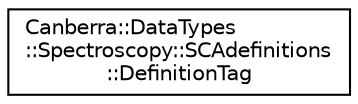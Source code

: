 digraph "Graphical Class Hierarchy"
{
  edge [fontname="Helvetica",fontsize="10",labelfontname="Helvetica",labelfontsize="10"];
  node [fontname="Helvetica",fontsize="10",shape=record];
  rankdir="LR";
  Node0 [label="Canberra::DataTypes\l::Spectroscopy::SCAdefinitions\l::DefinitionTag",height=0.2,width=0.4,color="black", fillcolor="white", style="filled",URL="$da/dba/class_canberra_1_1_data_types_1_1_spectroscopy_1_1_s_c_adefinitions.html#de/d00/struct_canberra_1_1_data_types_1_1_spectroscopy_1_1_s_c_adefinitions_1_1_definition_tag"];
}
